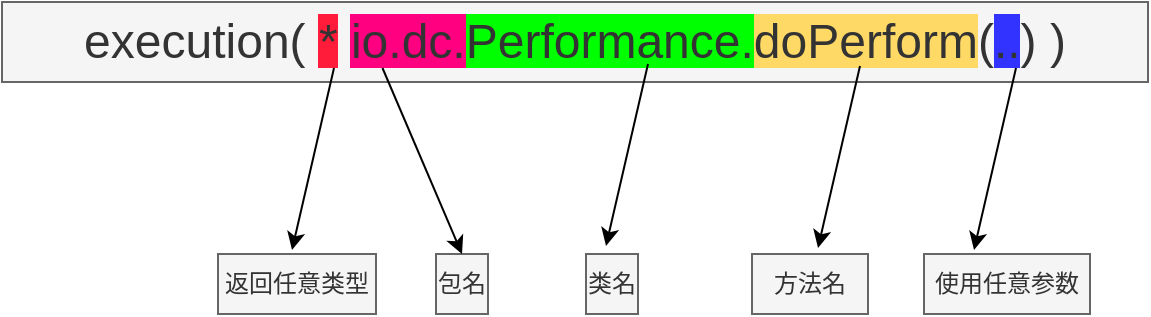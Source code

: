 <mxfile version="20.8.10" type="device"><diagram id="bccKlVhouMRqMN-TZ4-2" name="第 1 页"><mxGraphModel dx="1434" dy="854" grid="0" gridSize="10" guides="1" tooltips="1" connect="1" arrows="1" fold="1" page="1" pageScale="1" pageWidth="827" pageHeight="1169" math="0" shadow="0"><root><mxCell id="0"/><mxCell id="1" parent="0"/><mxCell id="zxxtInkhxZ45du0kK9bo-1" value="&lt;font style=&quot;font-size: 24px;&quot;&gt;execution( &lt;span style=&quot;background-color: rgb(255, 28, 58);&quot;&gt;*&lt;/span&gt; &lt;span style=&quot;background-color: rgb(255, 0, 128);&quot;&gt;io.dc.&lt;/span&gt;&lt;span style=&quot;background-color: rgb(0, 255, 0);&quot;&gt;Performance.&lt;/span&gt;&lt;span style=&quot;background-color: rgb(255, 217, 102);&quot;&gt;doPerform&lt;/span&gt;(&lt;span style=&quot;background-color: rgb(51, 51, 255);&quot;&gt;..&lt;/span&gt;) )&lt;/font&gt;" style="text;html=1;strokeColor=#666666;fillColor=#f5f5f5;align=center;verticalAlign=middle;whiteSpace=wrap;rounded=0;fontColor=#333333;" parent="1" vertex="1"><mxGeometry x="45" y="249" width="573" height="40" as="geometry"/></mxCell><mxCell id="zxxtInkhxZ45du0kK9bo-5" value="" style="endArrow=classic;html=1;rounded=0;fontSize=24;" parent="1" edge="1"><mxGeometry width="50" height="50" relative="1" as="geometry"><mxPoint x="211" y="282" as="sourcePoint"/><mxPoint x="190" y="373" as="targetPoint"/></mxGeometry></mxCell><mxCell id="zxxtInkhxZ45du0kK9bo-7" value="返回任意类型" style="text;html=1;strokeColor=#666666;fillColor=#f5f5f5;align=center;verticalAlign=middle;whiteSpace=wrap;rounded=0;labelBackgroundColor=none;fontSize=12;fontColor=#333333;" parent="1" vertex="1"><mxGeometry x="153" y="375" width="79" height="30" as="geometry"/></mxCell><mxCell id="zxxtInkhxZ45du0kK9bo-8" value="包名" style="text;html=1;strokeColor=#666666;fillColor=#f5f5f5;align=center;verticalAlign=middle;whiteSpace=wrap;rounded=0;labelBackgroundColor=none;fontSize=12;fontColor=#333333;" parent="1" vertex="1"><mxGeometry x="262" y="375" width="26" height="30" as="geometry"/></mxCell><mxCell id="zxxtInkhxZ45du0kK9bo-9" value="类名" style="text;html=1;strokeColor=#666666;fillColor=#f5f5f5;align=center;verticalAlign=middle;whiteSpace=wrap;rounded=0;labelBackgroundColor=none;fontSize=12;fontColor=#333333;" parent="1" vertex="1"><mxGeometry x="337" y="375" width="26" height="30" as="geometry"/></mxCell><mxCell id="zxxtInkhxZ45du0kK9bo-10" value="方法名" style="text;html=1;strokeColor=#666666;fillColor=#f5f5f5;align=center;verticalAlign=middle;whiteSpace=wrap;rounded=0;labelBackgroundColor=none;fontSize=12;fontColor=#333333;" parent="1" vertex="1"><mxGeometry x="420" y="375" width="58" height="30" as="geometry"/></mxCell><mxCell id="zxxtInkhxZ45du0kK9bo-11" value="使用任意参数" style="text;html=1;strokeColor=#666666;fillColor=#f5f5f5;align=center;verticalAlign=middle;whiteSpace=wrap;rounded=0;labelBackgroundColor=none;fontSize=12;fontColor=#333333;" parent="1" vertex="1"><mxGeometry x="506" y="375" width="83" height="30" as="geometry"/></mxCell><mxCell id="zxxtInkhxZ45du0kK9bo-15" value="" style="endArrow=classic;html=1;rounded=0;fontSize=24;entryX=0.5;entryY=0;entryDx=0;entryDy=0;exitX=0.332;exitY=0.825;exitDx=0;exitDy=0;exitPerimeter=0;" parent="1" source="zxxtInkhxZ45du0kK9bo-1" target="zxxtInkhxZ45du0kK9bo-8" edge="1"><mxGeometry width="50" height="50" relative="1" as="geometry"><mxPoint x="292" y="284" as="sourcePoint"/><mxPoint x="378" y="377" as="targetPoint"/></mxGeometry></mxCell><mxCell id="zxxtInkhxZ45du0kK9bo-16" value="" style="endArrow=classic;html=1;rounded=0;fontSize=24;" parent="1" edge="1"><mxGeometry width="50" height="50" relative="1" as="geometry"><mxPoint x="368" y="280" as="sourcePoint"/><mxPoint x="347" y="371" as="targetPoint"/></mxGeometry></mxCell><mxCell id="zxxtInkhxZ45du0kK9bo-17" value="" style="endArrow=classic;html=1;rounded=0;fontSize=24;" parent="1" edge="1"><mxGeometry width="50" height="50" relative="1" as="geometry"><mxPoint x="474" y="281" as="sourcePoint"/><mxPoint x="453" y="372" as="targetPoint"/></mxGeometry></mxCell><mxCell id="zxxtInkhxZ45du0kK9bo-18" value="" style="endArrow=classic;html=1;rounded=0;fontSize=24;" parent="1" edge="1"><mxGeometry width="50" height="50" relative="1" as="geometry"><mxPoint x="552" y="282" as="sourcePoint"/><mxPoint x="531" y="373" as="targetPoint"/></mxGeometry></mxCell></root></mxGraphModel></diagram></mxfile>